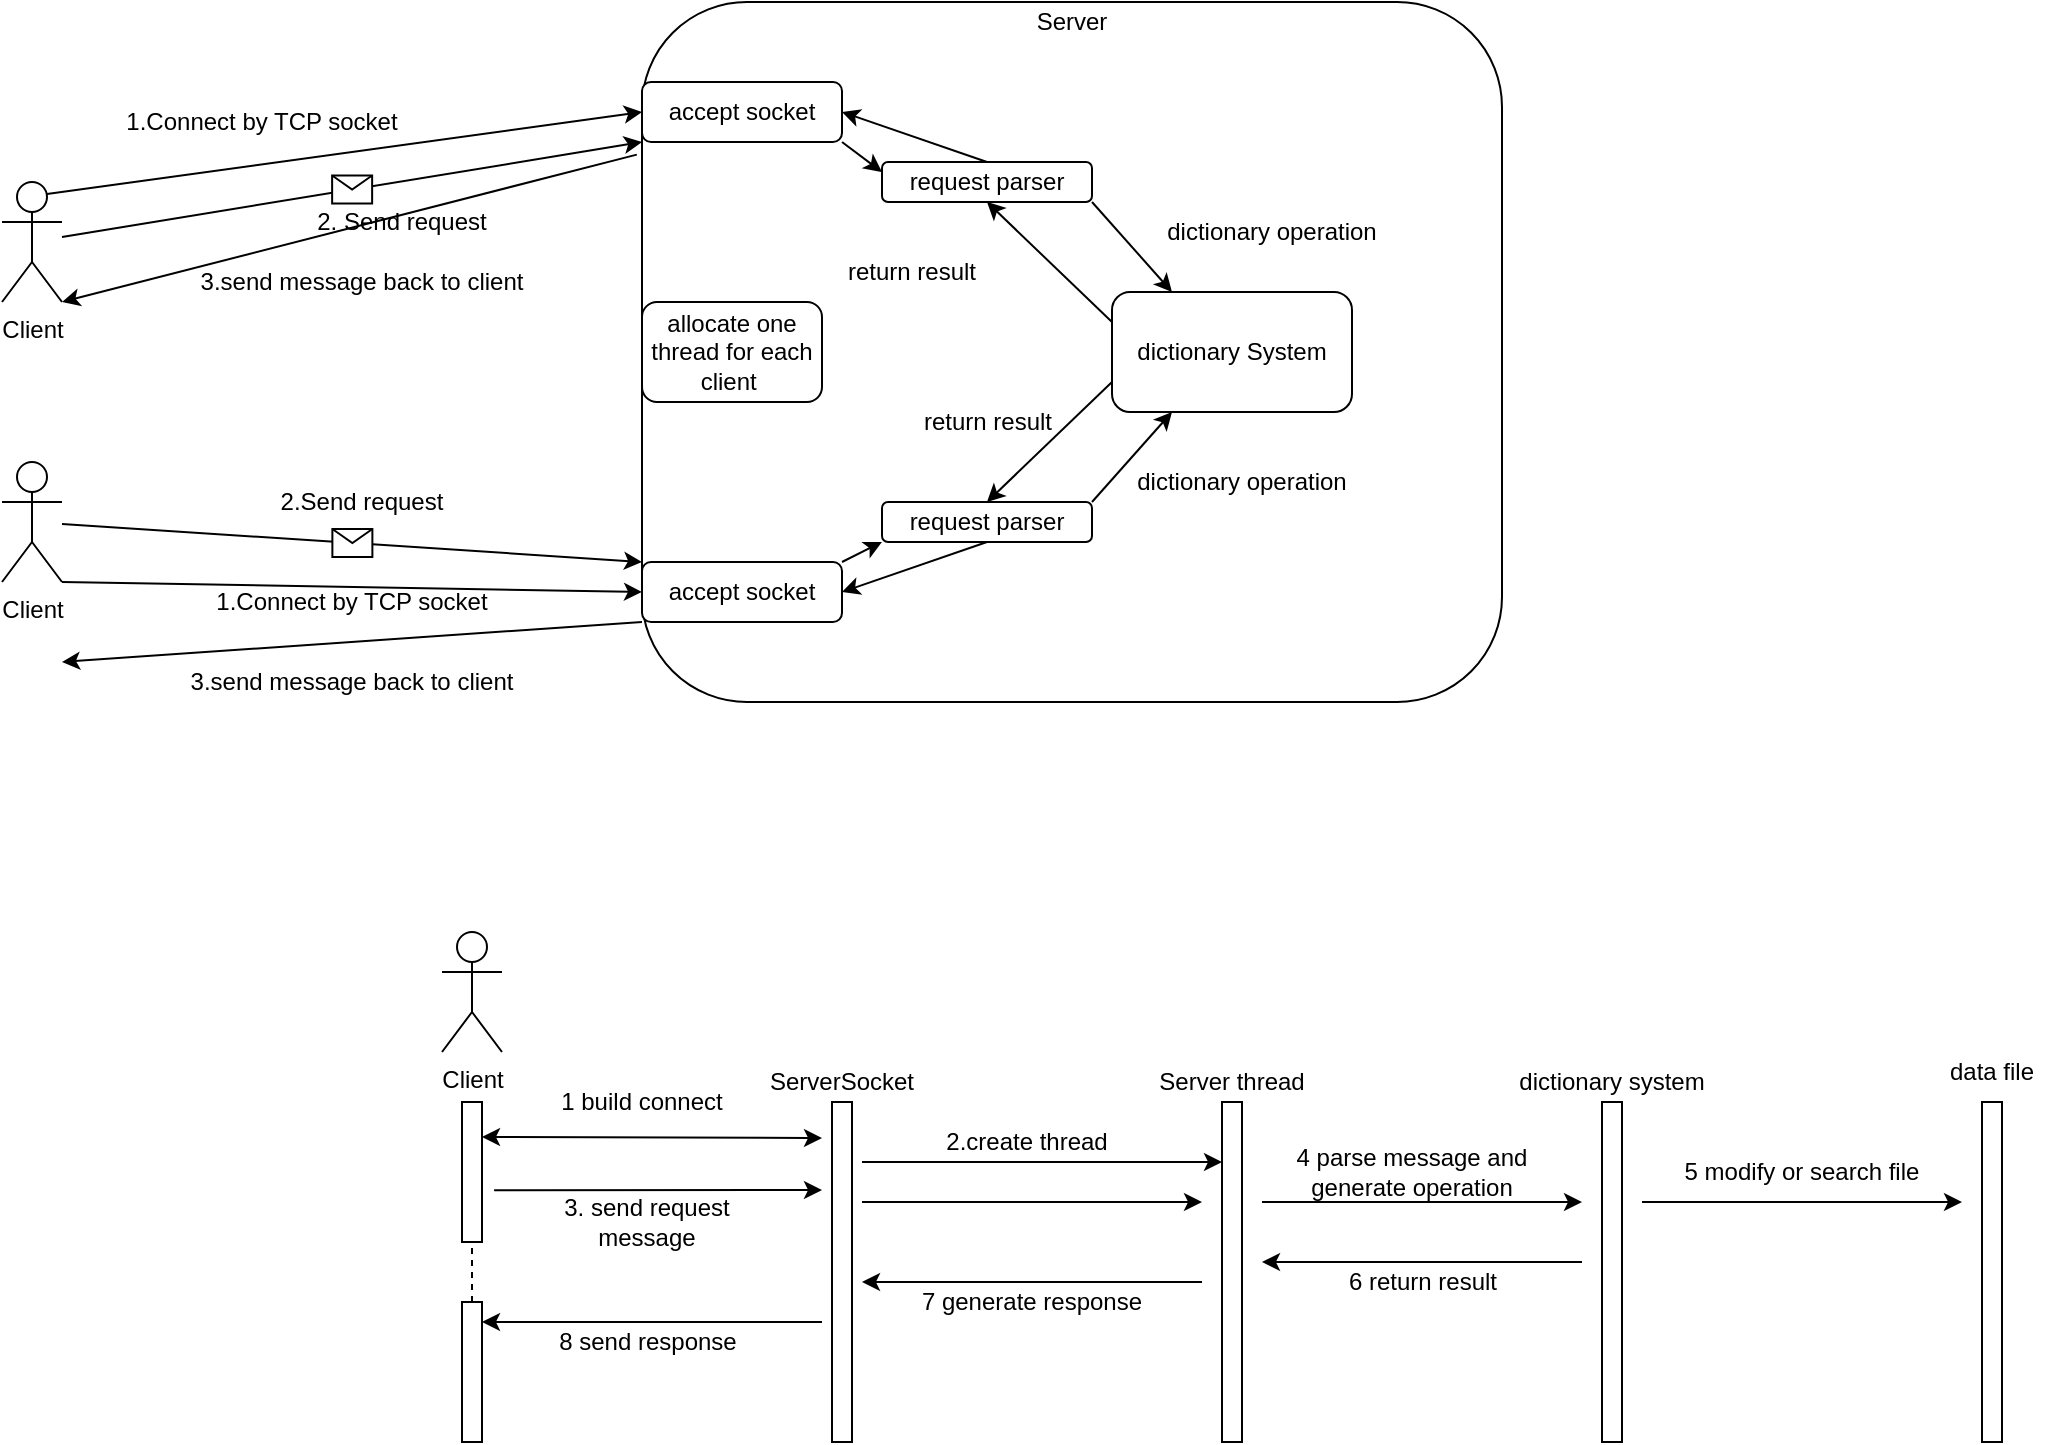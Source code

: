 <mxfile version="13.9.9" type="device"><diagram id="C5RBs43oDa-KdzZeNtuy" name="Page-1"><mxGraphModel dx="1205" dy="696" grid="1" gridSize="10" guides="1" tooltips="1" connect="1" arrows="1" fold="1" page="1" pageScale="1" pageWidth="827" pageHeight="1169" math="0" shadow="0"><root><mxCell id="WIyWlLk6GJQsqaUBKTNV-0"/><mxCell id="WIyWlLk6GJQsqaUBKTNV-1" parent="WIyWlLk6GJQsqaUBKTNV-0"/><mxCell id="WZ7R0GYqJO4doKjMD3Of-0" value="Client" style="shape=umlActor;verticalLabelPosition=bottom;verticalAlign=top;html=1;outlineConnect=0;" parent="WIyWlLk6GJQsqaUBKTNV-1" vertex="1"><mxGeometry x="100" y="210" width="30" height="60" as="geometry"/></mxCell><mxCell id="WZ7R0GYqJO4doKjMD3Of-3" value="Client" style="shape=umlActor;verticalLabelPosition=bottom;verticalAlign=top;html=1;outlineConnect=0;" parent="WIyWlLk6GJQsqaUBKTNV-1" vertex="1"><mxGeometry x="100" y="350" width="30" height="60" as="geometry"/></mxCell><mxCell id="WZ7R0GYqJO4doKjMD3Of-4" value="" style="endArrow=classic;html=1;entryX=0;entryY=1;entryDx=0;entryDy=0;" parent="WIyWlLk6GJQsqaUBKTNV-1" source="WZ7R0GYqJO4doKjMD3Of-0" target="WZ7R0GYqJO4doKjMD3Of-12" edge="1"><mxGeometry relative="1" as="geometry"><mxPoint x="170" y="250" as="sourcePoint"/><mxPoint x="400" y="241" as="targetPoint"/></mxGeometry></mxCell><mxCell id="WZ7R0GYqJO4doKjMD3Of-5" value="" style="shape=message;html=1;outlineConnect=0;" parent="WZ7R0GYqJO4doKjMD3Of-4" vertex="1"><mxGeometry width="20" height="14" relative="1" as="geometry"><mxPoint x="-10" y="-7" as="offset"/></mxGeometry></mxCell><mxCell id="WZ7R0GYqJO4doKjMD3Of-7" value="2. Send request" style="text;html=1;strokeColor=none;fillColor=none;align=center;verticalAlign=middle;whiteSpace=wrap;rounded=0;" parent="WIyWlLk6GJQsqaUBKTNV-1" vertex="1"><mxGeometry x="225" y="220" width="150" height="20" as="geometry"/></mxCell><mxCell id="WZ7R0GYqJO4doKjMD3Of-8" value="" style="endArrow=classic;html=1;entryX=0;entryY=0;entryDx=0;entryDy=0;" parent="WIyWlLk6GJQsqaUBKTNV-1" source="WZ7R0GYqJO4doKjMD3Of-3" target="WZ7R0GYqJO4doKjMD3Of-18" edge="1"><mxGeometry relative="1" as="geometry"><mxPoint x="165" y="394.5" as="sourcePoint"/><mxPoint x="400" y="381" as="targetPoint"/></mxGeometry></mxCell><mxCell id="WZ7R0GYqJO4doKjMD3Of-9" value="" style="shape=message;html=1;outlineConnect=0;" parent="WZ7R0GYqJO4doKjMD3Of-8" vertex="1"><mxGeometry width="20" height="14" relative="1" as="geometry"><mxPoint x="-10" y="-7" as="offset"/></mxGeometry></mxCell><mxCell id="WZ7R0GYqJO4doKjMD3Of-10" value="2.Send request" style="text;html=1;strokeColor=none;fillColor=none;align=center;verticalAlign=middle;whiteSpace=wrap;rounded=0;" parent="WIyWlLk6GJQsqaUBKTNV-1" vertex="1"><mxGeometry x="225" y="360" width="110" height="20" as="geometry"/></mxCell><mxCell id="WZ7R0GYqJO4doKjMD3Of-11" value="" style="rounded=1;html=1;labelBackgroundColor=none;textOpacity=0;whiteSpace=wrap;labelBorderColor=none;" parent="WIyWlLk6GJQsqaUBKTNV-1" vertex="1"><mxGeometry x="420" y="120" width="430" height="350" as="geometry"/></mxCell><mxCell id="WZ7R0GYqJO4doKjMD3Of-12" value="accept socket" style="rounded=1;whiteSpace=wrap;html=1;labelBackgroundColor=none;" parent="WIyWlLk6GJQsqaUBKTNV-1" vertex="1"><mxGeometry x="420" y="160" width="100" height="30" as="geometry"/></mxCell><mxCell id="WZ7R0GYqJO4doKjMD3Of-15" value="Server" style="text;html=1;strokeColor=none;fillColor=none;align=center;verticalAlign=middle;whiteSpace=wrap;rounded=0;labelBackgroundColor=none;" parent="WIyWlLk6GJQsqaUBKTNV-1" vertex="1"><mxGeometry x="615" y="120" width="40" height="20" as="geometry"/></mxCell><mxCell id="WZ7R0GYqJO4doKjMD3Of-17" value="allocate one thread for each client&amp;nbsp;" style="rounded=1;whiteSpace=wrap;html=1;labelBackgroundColor=none;" parent="WIyWlLk6GJQsqaUBKTNV-1" vertex="1"><mxGeometry x="420" y="270" width="90" height="50" as="geometry"/></mxCell><mxCell id="WZ7R0GYqJO4doKjMD3Of-18" value="accept socket" style="rounded=1;whiteSpace=wrap;html=1;labelBackgroundColor=none;" parent="WIyWlLk6GJQsqaUBKTNV-1" vertex="1"><mxGeometry x="420" y="400" width="100" height="30" as="geometry"/></mxCell><mxCell id="WZ7R0GYqJO4doKjMD3Of-19" value="" style="endArrow=classic;html=1;exitX=1;exitY=1;exitDx=0;exitDy=0;entryX=0;entryY=0.5;entryDx=0;entryDy=0;exitPerimeter=0;" parent="WIyWlLk6GJQsqaUBKTNV-1" source="WZ7R0GYqJO4doKjMD3Of-3" target="WZ7R0GYqJO4doKjMD3Of-18" edge="1"><mxGeometry width="50" height="50" relative="1" as="geometry"><mxPoint x="420.86" y="455" as="sourcePoint"/><mxPoint x="470" y="390" as="targetPoint"/></mxGeometry></mxCell><mxCell id="WZ7R0GYqJO4doKjMD3Of-20" value="dictionary System" style="rounded=1;whiteSpace=wrap;html=1;labelBackgroundColor=none;" parent="WIyWlLk6GJQsqaUBKTNV-1" vertex="1"><mxGeometry x="655" y="265" width="120" height="60" as="geometry"/></mxCell><mxCell id="WZ7R0GYqJO4doKjMD3Of-21" value="1.Connect by TCP socket" style="text;html=1;strokeColor=none;fillColor=none;align=center;verticalAlign=middle;whiteSpace=wrap;rounded=0;labelBackgroundColor=none;" parent="WIyWlLk6GJQsqaUBKTNV-1" vertex="1"><mxGeometry x="195" y="410" width="160" height="20" as="geometry"/></mxCell><mxCell id="WZ7R0GYqJO4doKjMD3Of-22" value="1.Connect by TCP socket" style="text;html=1;strokeColor=none;fillColor=none;align=center;verticalAlign=middle;whiteSpace=wrap;rounded=0;labelBackgroundColor=none;" parent="WIyWlLk6GJQsqaUBKTNV-1" vertex="1"><mxGeometry x="150" y="170" width="160" height="20" as="geometry"/></mxCell><mxCell id="WZ7R0GYqJO4doKjMD3Of-23" value="" style="endArrow=classic;html=1;exitX=0.75;exitY=0.1;exitDx=0;exitDy=0;exitPerimeter=0;entryX=0;entryY=0.5;entryDx=0;entryDy=0;" parent="WIyWlLk6GJQsqaUBKTNV-1" source="WZ7R0GYqJO4doKjMD3Of-0" target="WZ7R0GYqJO4doKjMD3Of-12" edge="1"><mxGeometry width="50" height="50" relative="1" as="geometry"><mxPoint x="124" y="170" as="sourcePoint"/><mxPoint x="390" y="200" as="targetPoint"/></mxGeometry></mxCell><mxCell id="WZ7R0GYqJO4doKjMD3Of-24" value="request parser" style="rounded=1;whiteSpace=wrap;html=1;labelBackgroundColor=none;" parent="WIyWlLk6GJQsqaUBKTNV-1" vertex="1"><mxGeometry x="540" y="200" width="105" height="20" as="geometry"/></mxCell><mxCell id="WZ7R0GYqJO4doKjMD3Of-25" value="" style="endArrow=classic;html=1;entryX=0;entryY=1;entryDx=0;entryDy=0;exitX=1;exitY=0;exitDx=0;exitDy=0;" parent="WIyWlLk6GJQsqaUBKTNV-1" source="WZ7R0GYqJO4doKjMD3Of-18" target="WZ7R0GYqJO4doKjMD3Of-26" edge="1"><mxGeometry width="50" height="50" relative="1" as="geometry"><mxPoint x="670" y="430" as="sourcePoint"/><mxPoint x="720" y="380" as="targetPoint"/></mxGeometry></mxCell><mxCell id="WZ7R0GYqJO4doKjMD3Of-26" value="request parser" style="rounded=1;whiteSpace=wrap;html=1;labelBackgroundColor=none;" parent="WIyWlLk6GJQsqaUBKTNV-1" vertex="1"><mxGeometry x="540" y="370" width="105" height="20" as="geometry"/></mxCell><mxCell id="WZ7R0GYqJO4doKjMD3Of-27" value="" style="endArrow=classic;html=1;entryX=0;entryY=0.25;entryDx=0;entryDy=0;exitX=1;exitY=1;exitDx=0;exitDy=0;" parent="WIyWlLk6GJQsqaUBKTNV-1" source="WZ7R0GYqJO4doKjMD3Of-12" target="WZ7R0GYqJO4doKjMD3Of-24" edge="1"><mxGeometry width="50" height="50" relative="1" as="geometry"><mxPoint x="460" y="180" as="sourcePoint"/><mxPoint x="510" y="130" as="targetPoint"/></mxGeometry></mxCell><mxCell id="WZ7R0GYqJO4doKjMD3Of-28" value="" style="endArrow=classic;html=1;entryX=0.25;entryY=0;entryDx=0;entryDy=0;exitX=1;exitY=1;exitDx=0;exitDy=0;" parent="WIyWlLk6GJQsqaUBKTNV-1" source="WZ7R0GYqJO4doKjMD3Of-24" target="WZ7R0GYqJO4doKjMD3Of-20" edge="1"><mxGeometry width="50" height="50" relative="1" as="geometry"><mxPoint x="670" y="260" as="sourcePoint"/><mxPoint x="720" y="210" as="targetPoint"/></mxGeometry></mxCell><mxCell id="WZ7R0GYqJO4doKjMD3Of-29" value="dictionary operation" style="text;html=1;strokeColor=none;fillColor=none;align=center;verticalAlign=middle;whiteSpace=wrap;rounded=0;labelBackgroundColor=none;" parent="WIyWlLk6GJQsqaUBKTNV-1" vertex="1"><mxGeometry x="670" y="225" width="130" height="20" as="geometry"/></mxCell><mxCell id="WZ7R0GYqJO4doKjMD3Of-30" value="" style="endArrow=classic;html=1;exitX=0;exitY=0.25;exitDx=0;exitDy=0;entryX=0.5;entryY=1;entryDx=0;entryDy=0;" parent="WIyWlLk6GJQsqaUBKTNV-1" source="WZ7R0GYqJO4doKjMD3Of-20" target="WZ7R0GYqJO4doKjMD3Of-24" edge="1"><mxGeometry width="50" height="50" relative="1" as="geometry"><mxPoint x="600" y="310" as="sourcePoint"/><mxPoint x="650" y="260" as="targetPoint"/></mxGeometry></mxCell><mxCell id="WZ7R0GYqJO4doKjMD3Of-32" value="" style="endArrow=classic;html=1;entryX=0.25;entryY=1;entryDx=0;entryDy=0;exitX=1;exitY=0;exitDx=0;exitDy=0;" parent="WIyWlLk6GJQsqaUBKTNV-1" source="WZ7R0GYqJO4doKjMD3Of-26" target="WZ7R0GYqJO4doKjMD3Of-20" edge="1"><mxGeometry width="50" height="50" relative="1" as="geometry"><mxPoint x="700" y="400" as="sourcePoint"/><mxPoint x="750" y="350" as="targetPoint"/></mxGeometry></mxCell><mxCell id="WZ7R0GYqJO4doKjMD3Of-33" value="" style="endArrow=classic;html=1;entryX=0.5;entryY=0;entryDx=0;entryDy=0;exitX=0;exitY=0.75;exitDx=0;exitDy=0;" parent="WIyWlLk6GJQsqaUBKTNV-1" source="WZ7R0GYqJO4doKjMD3Of-20" target="WZ7R0GYqJO4doKjMD3Of-26" edge="1"><mxGeometry width="50" height="50" relative="1" as="geometry"><mxPoint x="600" y="370" as="sourcePoint"/><mxPoint x="650" y="320" as="targetPoint"/></mxGeometry></mxCell><mxCell id="WZ7R0GYqJO4doKjMD3Of-34" value="dictionary operation" style="text;html=1;strokeColor=none;fillColor=none;align=center;verticalAlign=middle;whiteSpace=wrap;rounded=0;labelBackgroundColor=none;" parent="WIyWlLk6GJQsqaUBKTNV-1" vertex="1"><mxGeometry x="655" y="350" width="130" height="20" as="geometry"/></mxCell><mxCell id="WZ7R0GYqJO4doKjMD3Of-35" value="return result" style="text;html=1;strokeColor=none;fillColor=none;align=center;verticalAlign=middle;whiteSpace=wrap;rounded=0;labelBackgroundColor=none;" parent="WIyWlLk6GJQsqaUBKTNV-1" vertex="1"><mxGeometry x="557.5" y="320" width="70" height="20" as="geometry"/></mxCell><mxCell id="WZ7R0GYqJO4doKjMD3Of-36" value="return result" style="text;html=1;strokeColor=none;fillColor=none;align=center;verticalAlign=middle;whiteSpace=wrap;rounded=0;labelBackgroundColor=none;" parent="WIyWlLk6GJQsqaUBKTNV-1" vertex="1"><mxGeometry x="520" y="245" width="70" height="20" as="geometry"/></mxCell><mxCell id="WZ7R0GYqJO4doKjMD3Of-37" value="" style="endArrow=classic;html=1;exitX=0;exitY=1;exitDx=0;exitDy=0;" parent="WIyWlLk6GJQsqaUBKTNV-1" source="WZ7R0GYqJO4doKjMD3Of-18" edge="1"><mxGeometry width="50" height="50" relative="1" as="geometry"><mxPoint x="250" y="530" as="sourcePoint"/><mxPoint x="130" y="450" as="targetPoint"/></mxGeometry></mxCell><mxCell id="WZ7R0GYqJO4doKjMD3Of-38" value="3.send message back to client" style="text;html=1;strokeColor=none;fillColor=none;align=center;verticalAlign=middle;whiteSpace=wrap;rounded=0;labelBackgroundColor=none;" parent="WIyWlLk6GJQsqaUBKTNV-1" vertex="1"><mxGeometry x="145" y="450" width="260" height="20" as="geometry"/></mxCell><mxCell id="WZ7R0GYqJO4doKjMD3Of-39" value="3.send message back to client" style="text;html=1;strokeColor=none;fillColor=none;align=center;verticalAlign=middle;whiteSpace=wrap;rounded=0;labelBackgroundColor=none;" parent="WIyWlLk6GJQsqaUBKTNV-1" vertex="1"><mxGeometry x="150" y="250" width="260" height="20" as="geometry"/></mxCell><mxCell id="WZ7R0GYqJO4doKjMD3Of-40" value="" style="endArrow=classic;html=1;entryX=1;entryY=1;entryDx=0;entryDy=0;entryPerimeter=0;exitX=-0.006;exitY=0.218;exitDx=0;exitDy=0;exitPerimeter=0;" parent="WIyWlLk6GJQsqaUBKTNV-1" source="WZ7R0GYqJO4doKjMD3Of-11" target="WZ7R0GYqJO4doKjMD3Of-0" edge="1"><mxGeometry width="50" height="50" relative="1" as="geometry"><mxPoint x="460" y="340" as="sourcePoint"/><mxPoint x="510" y="290" as="targetPoint"/></mxGeometry></mxCell><mxCell id="WZ7R0GYqJO4doKjMD3Of-41" value="" style="endArrow=classic;html=1;entryX=1;entryY=0.5;entryDx=0;entryDy=0;exitX=0.5;exitY=1;exitDx=0;exitDy=0;" parent="WIyWlLk6GJQsqaUBKTNV-1" source="WZ7R0GYqJO4doKjMD3Of-26" target="WZ7R0GYqJO4doKjMD3Of-18" edge="1"><mxGeometry width="50" height="50" relative="1" as="geometry"><mxPoint x="590" y="470" as="sourcePoint"/><mxPoint x="640" y="420" as="targetPoint"/></mxGeometry></mxCell><mxCell id="WZ7R0GYqJO4doKjMD3Of-42" value="" style="endArrow=classic;html=1;entryX=1;entryY=0.5;entryDx=0;entryDy=0;exitX=0.5;exitY=0;exitDx=0;exitDy=0;" parent="WIyWlLk6GJQsqaUBKTNV-1" source="WZ7R0GYqJO4doKjMD3Of-24" target="WZ7R0GYqJO4doKjMD3Of-12" edge="1"><mxGeometry width="50" height="50" relative="1" as="geometry"><mxPoint x="602.5" y="400" as="sourcePoint"/><mxPoint x="530" y="425" as="targetPoint"/></mxGeometry></mxCell><mxCell id="pS-2xM-utf-D0Cr9eAEn-6" value="Client" style="shape=umlActor;verticalLabelPosition=bottom;verticalAlign=top;html=1;outlineConnect=0;" vertex="1" parent="WIyWlLk6GJQsqaUBKTNV-1"><mxGeometry x="320" y="585" width="30" height="60" as="geometry"/></mxCell><mxCell id="pS-2xM-utf-D0Cr9eAEn-7" value="" style="rounded=0;whiteSpace=wrap;html=1;" vertex="1" parent="WIyWlLk6GJQsqaUBKTNV-1"><mxGeometry x="330" y="670" width="10" height="70" as="geometry"/></mxCell><mxCell id="pS-2xM-utf-D0Cr9eAEn-9" value="ServerSocket" style="text;html=1;strokeColor=none;fillColor=none;align=center;verticalAlign=middle;whiteSpace=wrap;rounded=0;" vertex="1" parent="WIyWlLk6GJQsqaUBKTNV-1"><mxGeometry x="470" y="650" width="100" height="20" as="geometry"/></mxCell><mxCell id="pS-2xM-utf-D0Cr9eAEn-11" value="" style="rounded=0;whiteSpace=wrap;html=1;" vertex="1" parent="WIyWlLk6GJQsqaUBKTNV-1"><mxGeometry x="515" y="670" width="10" height="170" as="geometry"/></mxCell><mxCell id="pS-2xM-utf-D0Cr9eAEn-13" value="" style="endArrow=classic;html=1;" edge="1" parent="WIyWlLk6GJQsqaUBKTNV-1"><mxGeometry width="50" height="50" relative="1" as="geometry"><mxPoint x="530" y="700" as="sourcePoint"/><mxPoint x="710" y="700" as="targetPoint"/></mxGeometry></mxCell><mxCell id="pS-2xM-utf-D0Cr9eAEn-14" value="" style="rounded=0;whiteSpace=wrap;html=1;" vertex="1" parent="WIyWlLk6GJQsqaUBKTNV-1"><mxGeometry x="710" y="670" width="10" height="170" as="geometry"/></mxCell><mxCell id="pS-2xM-utf-D0Cr9eAEn-15" value="" style="rounded=0;whiteSpace=wrap;html=1;" vertex="1" parent="WIyWlLk6GJQsqaUBKTNV-1"><mxGeometry x="900" y="670" width="10" height="170" as="geometry"/></mxCell><mxCell id="pS-2xM-utf-D0Cr9eAEn-16" value="" style="rounded=0;whiteSpace=wrap;html=1;" vertex="1" parent="WIyWlLk6GJQsqaUBKTNV-1"><mxGeometry x="1090" y="670" width="10" height="170" as="geometry"/></mxCell><mxCell id="pS-2xM-utf-D0Cr9eAEn-22" value="1 build connect" style="text;html=1;strokeColor=none;fillColor=none;align=center;verticalAlign=middle;whiteSpace=wrap;rounded=0;" vertex="1" parent="WIyWlLk6GJQsqaUBKTNV-1"><mxGeometry x="360" y="660" width="120" height="20" as="geometry"/></mxCell><mxCell id="pS-2xM-utf-D0Cr9eAEn-23" value="2.create thread" style="text;html=1;strokeColor=none;fillColor=none;align=center;verticalAlign=middle;whiteSpace=wrap;rounded=0;" vertex="1" parent="WIyWlLk6GJQsqaUBKTNV-1"><mxGeometry x="540" y="680" width="145" height="20" as="geometry"/></mxCell><mxCell id="pS-2xM-utf-D0Cr9eAEn-25" value="Server thread" style="text;html=1;strokeColor=none;fillColor=none;align=center;verticalAlign=middle;whiteSpace=wrap;rounded=0;" vertex="1" parent="WIyWlLk6GJQsqaUBKTNV-1"><mxGeometry x="655" y="650" width="120" height="20" as="geometry"/></mxCell><mxCell id="pS-2xM-utf-D0Cr9eAEn-27" value="dictionary system" style="text;html=1;strokeColor=none;fillColor=none;align=center;verticalAlign=middle;whiteSpace=wrap;rounded=0;" vertex="1" parent="WIyWlLk6GJQsqaUBKTNV-1"><mxGeometry x="820" y="650" width="170" height="20" as="geometry"/></mxCell><mxCell id="pS-2xM-utf-D0Cr9eAEn-28" value="" style="endArrow=classic;html=1;" edge="1" parent="WIyWlLk6GJQsqaUBKTNV-1"><mxGeometry width="50" height="50" relative="1" as="geometry"><mxPoint x="730" y="720" as="sourcePoint"/><mxPoint x="890" y="720" as="targetPoint"/></mxGeometry></mxCell><mxCell id="pS-2xM-utf-D0Cr9eAEn-29" value="data file" style="text;html=1;strokeColor=none;fillColor=none;align=center;verticalAlign=middle;whiteSpace=wrap;rounded=0;" vertex="1" parent="WIyWlLk6GJQsqaUBKTNV-1"><mxGeometry x="1060" y="645" width="70" height="20" as="geometry"/></mxCell><mxCell id="pS-2xM-utf-D0Cr9eAEn-31" value="4 parse message and generate operation" style="text;html=1;strokeColor=none;fillColor=none;align=center;verticalAlign=middle;whiteSpace=wrap;rounded=0;" vertex="1" parent="WIyWlLk6GJQsqaUBKTNV-1"><mxGeometry x="740" y="695" width="130" height="20" as="geometry"/></mxCell><mxCell id="pS-2xM-utf-D0Cr9eAEn-32" value="" style="endArrow=classic;startArrow=classic;html=1;exitX=1;exitY=0.25;exitDx=0;exitDy=0;" edge="1" parent="WIyWlLk6GJQsqaUBKTNV-1" source="pS-2xM-utf-D0Cr9eAEn-7"><mxGeometry width="50" height="50" relative="1" as="geometry"><mxPoint x="370" y="715" as="sourcePoint"/><mxPoint x="510" y="688" as="targetPoint"/></mxGeometry></mxCell><mxCell id="pS-2xM-utf-D0Cr9eAEn-33" value="" style="endArrow=classic;html=1;exitX=1.606;exitY=0.63;exitDx=0;exitDy=0;exitPerimeter=0;" edge="1" parent="WIyWlLk6GJQsqaUBKTNV-1" source="pS-2xM-utf-D0Cr9eAEn-7"><mxGeometry width="50" height="50" relative="1" as="geometry"><mxPoint x="350" y="760" as="sourcePoint"/><mxPoint x="510" y="714" as="targetPoint"/></mxGeometry></mxCell><mxCell id="pS-2xM-utf-D0Cr9eAEn-34" value="3. send request message" style="text;html=1;strokeColor=none;fillColor=none;align=center;verticalAlign=middle;whiteSpace=wrap;rounded=0;" vertex="1" parent="WIyWlLk6GJQsqaUBKTNV-1"><mxGeometry x="365" y="720" width="115" height="20" as="geometry"/></mxCell><mxCell id="pS-2xM-utf-D0Cr9eAEn-35" value="" style="endArrow=classic;html=1;" edge="1" parent="WIyWlLk6GJQsqaUBKTNV-1"><mxGeometry width="50" height="50" relative="1" as="geometry"><mxPoint x="530" y="720" as="sourcePoint"/><mxPoint x="700" y="720" as="targetPoint"/></mxGeometry></mxCell><mxCell id="pS-2xM-utf-D0Cr9eAEn-36" value="" style="endArrow=classic;html=1;" edge="1" parent="WIyWlLk6GJQsqaUBKTNV-1"><mxGeometry width="50" height="50" relative="1" as="geometry"><mxPoint x="920" y="720" as="sourcePoint"/><mxPoint x="1080" y="720" as="targetPoint"/></mxGeometry></mxCell><mxCell id="pS-2xM-utf-D0Cr9eAEn-37" value="5 modify or search file" style="text;html=1;strokeColor=none;fillColor=none;align=center;verticalAlign=middle;whiteSpace=wrap;rounded=0;" vertex="1" parent="WIyWlLk6GJQsqaUBKTNV-1"><mxGeometry x="910" y="695" width="180" height="20" as="geometry"/></mxCell><mxCell id="pS-2xM-utf-D0Cr9eAEn-38" value="" style="endArrow=none;dashed=1;html=1;entryX=0.5;entryY=1;entryDx=0;entryDy=0;" edge="1" parent="WIyWlLk6GJQsqaUBKTNV-1" target="pS-2xM-utf-D0Cr9eAEn-7"><mxGeometry width="50" height="50" relative="1" as="geometry"><mxPoint x="335" y="770" as="sourcePoint"/><mxPoint x="360" y="760" as="targetPoint"/></mxGeometry></mxCell><mxCell id="pS-2xM-utf-D0Cr9eAEn-39" value="" style="rounded=0;whiteSpace=wrap;html=1;" vertex="1" parent="WIyWlLk6GJQsqaUBKTNV-1"><mxGeometry x="330" y="770" width="10" height="70" as="geometry"/></mxCell><mxCell id="pS-2xM-utf-D0Cr9eAEn-41" value="" style="endArrow=classic;html=1;" edge="1" parent="WIyWlLk6GJQsqaUBKTNV-1"><mxGeometry width="50" height="50" relative="1" as="geometry"><mxPoint x="890" y="750" as="sourcePoint"/><mxPoint x="730" y="750" as="targetPoint"/></mxGeometry></mxCell><mxCell id="pS-2xM-utf-D0Cr9eAEn-42" value="7 generate response" style="text;html=1;strokeColor=none;fillColor=none;align=center;verticalAlign=middle;whiteSpace=wrap;rounded=0;" vertex="1" parent="WIyWlLk6GJQsqaUBKTNV-1"><mxGeometry x="540" y="760" width="150" height="20" as="geometry"/></mxCell><mxCell id="pS-2xM-utf-D0Cr9eAEn-43" value="6 return result" style="text;html=1;strokeColor=none;fillColor=none;align=center;verticalAlign=middle;whiteSpace=wrap;rounded=0;" vertex="1" parent="WIyWlLk6GJQsqaUBKTNV-1"><mxGeometry x="763" y="750" width="95" height="20" as="geometry"/></mxCell><mxCell id="pS-2xM-utf-D0Cr9eAEn-44" value="" style="endArrow=classic;html=1;" edge="1" parent="WIyWlLk6GJQsqaUBKTNV-1"><mxGeometry width="50" height="50" relative="1" as="geometry"><mxPoint x="700" y="760" as="sourcePoint"/><mxPoint x="530" y="760" as="targetPoint"/></mxGeometry></mxCell><mxCell id="pS-2xM-utf-D0Cr9eAEn-45" value="" style="endArrow=classic;html=1;" edge="1" parent="WIyWlLk6GJQsqaUBKTNV-1"><mxGeometry width="50" height="50" relative="1" as="geometry"><mxPoint x="510" y="780" as="sourcePoint"/><mxPoint x="340" y="780" as="targetPoint"/></mxGeometry></mxCell><mxCell id="pS-2xM-utf-D0Cr9eAEn-47" value="8 send response" style="text;html=1;strokeColor=none;fillColor=none;align=center;verticalAlign=middle;whiteSpace=wrap;rounded=0;" vertex="1" parent="WIyWlLk6GJQsqaUBKTNV-1"><mxGeometry x="367.5" y="780" width="110" height="20" as="geometry"/></mxCell></root></mxGraphModel></diagram></mxfile>